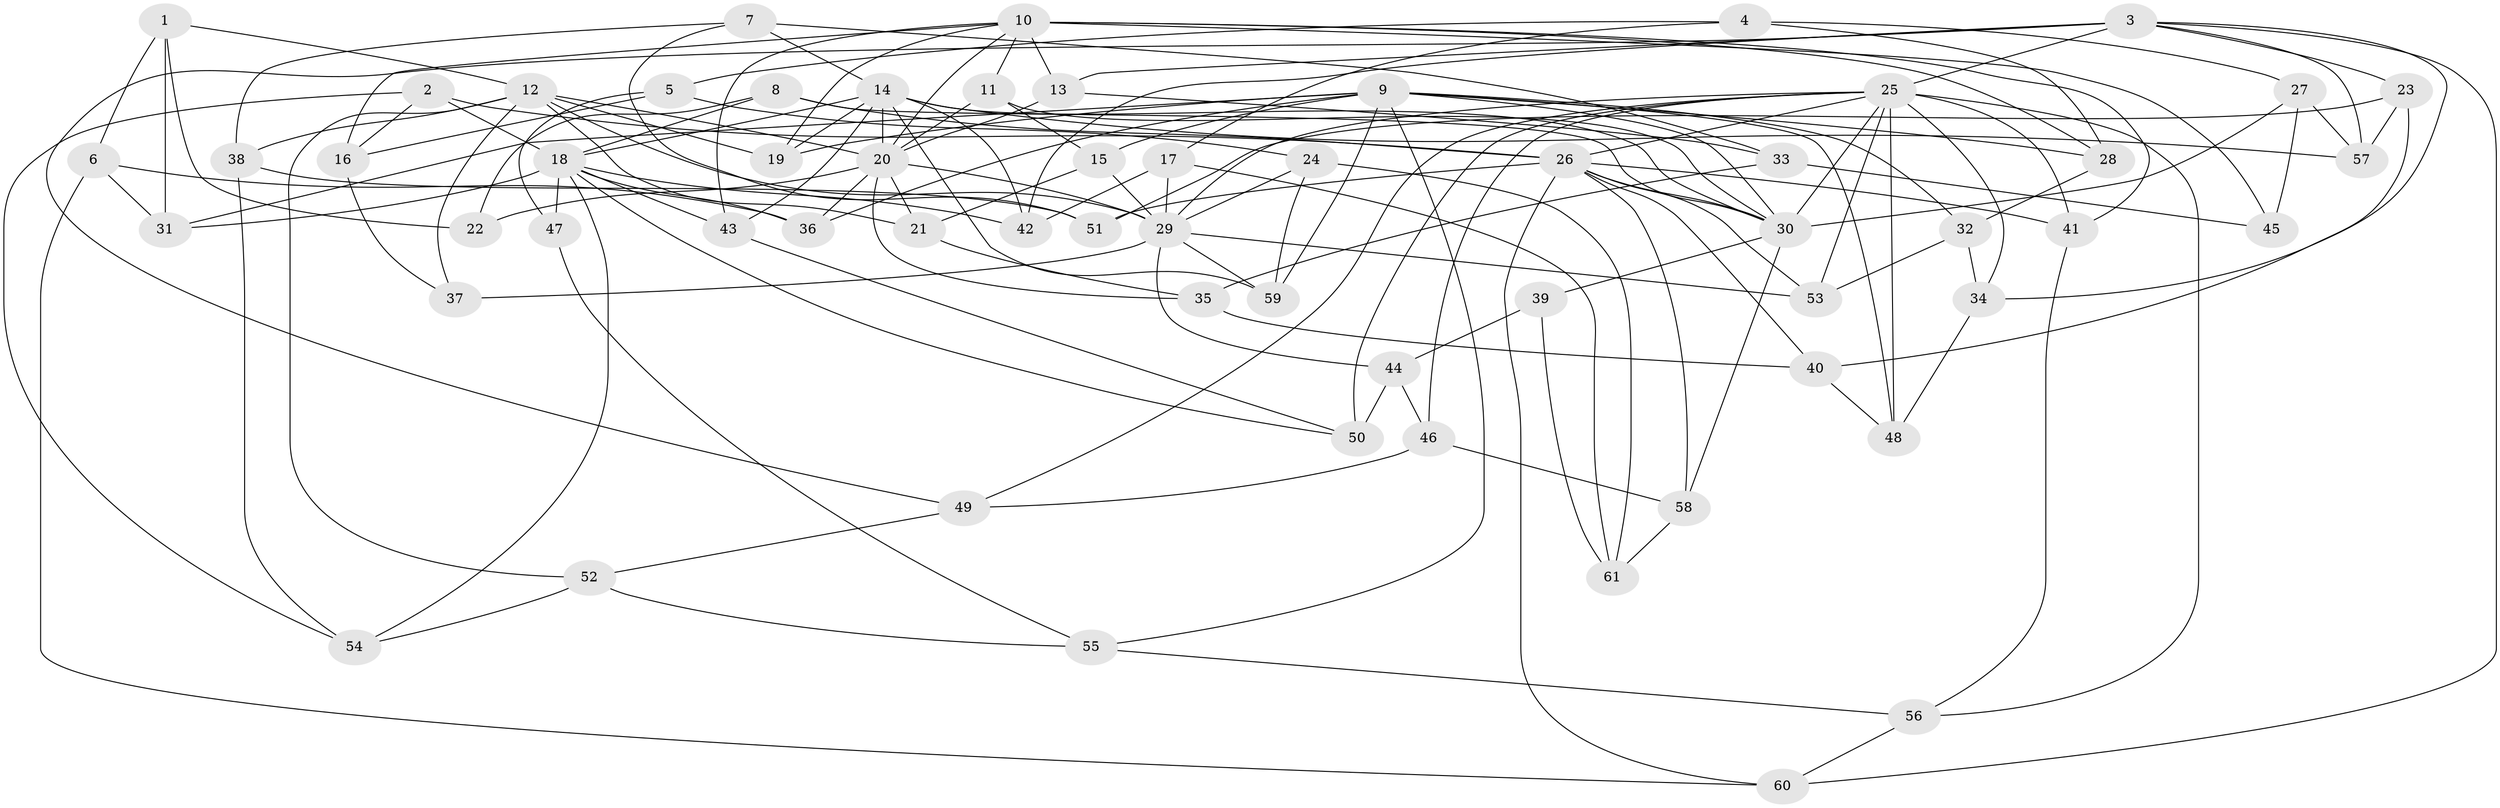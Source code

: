 // original degree distribution, {4: 1.0}
// Generated by graph-tools (version 1.1) at 2025/53/03/04/25 22:53:37]
// undirected, 61 vertices, 150 edges
graph export_dot {
  node [color=gray90,style=filled];
  1;
  2;
  3;
  4;
  5;
  6;
  7;
  8;
  9;
  10;
  11;
  12;
  13;
  14;
  15;
  16;
  17;
  18;
  19;
  20;
  21;
  22;
  23;
  24;
  25;
  26;
  27;
  28;
  29;
  30;
  31;
  32;
  33;
  34;
  35;
  36;
  37;
  38;
  39;
  40;
  41;
  42;
  43;
  44;
  45;
  46;
  47;
  48;
  49;
  50;
  51;
  52;
  53;
  54;
  55;
  56;
  57;
  58;
  59;
  60;
  61;
  1 -- 6 [weight=1.0];
  1 -- 12 [weight=1.0];
  1 -- 22 [weight=1.0];
  1 -- 31 [weight=1.0];
  2 -- 16 [weight=1.0];
  2 -- 18 [weight=1.0];
  2 -- 26 [weight=1.0];
  2 -- 54 [weight=1.0];
  3 -- 13 [weight=1.0];
  3 -- 23 [weight=1.0];
  3 -- 25 [weight=1.0];
  3 -- 34 [weight=1.0];
  3 -- 42 [weight=1.0];
  3 -- 49 [weight=1.0];
  3 -- 57 [weight=1.0];
  3 -- 60 [weight=1.0];
  4 -- 5 [weight=1.0];
  4 -- 17 [weight=1.0];
  4 -- 27 [weight=1.0];
  4 -- 28 [weight=1.0];
  5 -- 16 [weight=1.0];
  5 -- 24 [weight=1.0];
  5 -- 47 [weight=1.0];
  6 -- 31 [weight=1.0];
  6 -- 36 [weight=1.0];
  6 -- 60 [weight=1.0];
  7 -- 14 [weight=1.0];
  7 -- 33 [weight=1.0];
  7 -- 38 [weight=1.0];
  7 -- 51 [weight=1.0];
  8 -- 18 [weight=1.0];
  8 -- 22 [weight=1.0];
  8 -- 26 [weight=1.0];
  8 -- 30 [weight=1.0];
  9 -- 15 [weight=1.0];
  9 -- 19 [weight=1.0];
  9 -- 28 [weight=1.0];
  9 -- 30 [weight=1.0];
  9 -- 31 [weight=1.0];
  9 -- 32 [weight=1.0];
  9 -- 36 [weight=1.0];
  9 -- 48 [weight=1.0];
  9 -- 55 [weight=1.0];
  9 -- 59 [weight=1.0];
  10 -- 11 [weight=1.0];
  10 -- 13 [weight=1.0];
  10 -- 16 [weight=1.0];
  10 -- 19 [weight=1.0];
  10 -- 20 [weight=1.0];
  10 -- 28 [weight=1.0];
  10 -- 41 [weight=1.0];
  10 -- 43 [weight=1.0];
  10 -- 45 [weight=2.0];
  11 -- 15 [weight=1.0];
  11 -- 20 [weight=1.0];
  11 -- 30 [weight=1.0];
  12 -- 19 [weight=1.0];
  12 -- 20 [weight=1.0];
  12 -- 21 [weight=1.0];
  12 -- 29 [weight=1.0];
  12 -- 37 [weight=1.0];
  12 -- 38 [weight=1.0];
  12 -- 52 [weight=1.0];
  13 -- 20 [weight=1.0];
  13 -- 33 [weight=1.0];
  14 -- 18 [weight=2.0];
  14 -- 19 [weight=1.0];
  14 -- 20 [weight=1.0];
  14 -- 30 [weight=1.0];
  14 -- 42 [weight=1.0];
  14 -- 43 [weight=1.0];
  14 -- 57 [weight=1.0];
  14 -- 59 [weight=1.0];
  15 -- 21 [weight=1.0];
  15 -- 29 [weight=1.0];
  16 -- 37 [weight=1.0];
  17 -- 29 [weight=1.0];
  17 -- 42 [weight=1.0];
  17 -- 61 [weight=1.0];
  18 -- 31 [weight=1.0];
  18 -- 36 [weight=1.0];
  18 -- 42 [weight=1.0];
  18 -- 43 [weight=1.0];
  18 -- 47 [weight=2.0];
  18 -- 50 [weight=1.0];
  18 -- 54 [weight=1.0];
  20 -- 21 [weight=1.0];
  20 -- 22 [weight=2.0];
  20 -- 29 [weight=2.0];
  20 -- 35 [weight=1.0];
  20 -- 36 [weight=1.0];
  21 -- 35 [weight=1.0];
  23 -- 40 [weight=1.0];
  23 -- 51 [weight=1.0];
  23 -- 57 [weight=1.0];
  24 -- 29 [weight=1.0];
  24 -- 59 [weight=1.0];
  24 -- 61 [weight=1.0];
  25 -- 26 [weight=1.0];
  25 -- 29 [weight=1.0];
  25 -- 30 [weight=1.0];
  25 -- 34 [weight=1.0];
  25 -- 41 [weight=1.0];
  25 -- 46 [weight=1.0];
  25 -- 48 [weight=1.0];
  25 -- 49 [weight=1.0];
  25 -- 50 [weight=1.0];
  25 -- 53 [weight=1.0];
  25 -- 56 [weight=1.0];
  26 -- 30 [weight=1.0];
  26 -- 40 [weight=1.0];
  26 -- 41 [weight=1.0];
  26 -- 51 [weight=1.0];
  26 -- 53 [weight=1.0];
  26 -- 58 [weight=1.0];
  26 -- 60 [weight=1.0];
  27 -- 30 [weight=1.0];
  27 -- 45 [weight=1.0];
  27 -- 57 [weight=1.0];
  28 -- 32 [weight=1.0];
  29 -- 37 [weight=2.0];
  29 -- 44 [weight=1.0];
  29 -- 53 [weight=1.0];
  29 -- 59 [weight=1.0];
  30 -- 39 [weight=2.0];
  30 -- 58 [weight=1.0];
  32 -- 34 [weight=1.0];
  32 -- 53 [weight=1.0];
  33 -- 35 [weight=1.0];
  33 -- 45 [weight=1.0];
  34 -- 48 [weight=1.0];
  35 -- 40 [weight=1.0];
  38 -- 51 [weight=1.0];
  38 -- 54 [weight=1.0];
  39 -- 44 [weight=1.0];
  39 -- 61 [weight=1.0];
  40 -- 48 [weight=1.0];
  41 -- 56 [weight=1.0];
  43 -- 50 [weight=1.0];
  44 -- 46 [weight=1.0];
  44 -- 50 [weight=1.0];
  46 -- 49 [weight=1.0];
  46 -- 58 [weight=1.0];
  47 -- 55 [weight=1.0];
  49 -- 52 [weight=1.0];
  52 -- 54 [weight=1.0];
  52 -- 55 [weight=1.0];
  55 -- 56 [weight=1.0];
  56 -- 60 [weight=1.0];
  58 -- 61 [weight=1.0];
}
